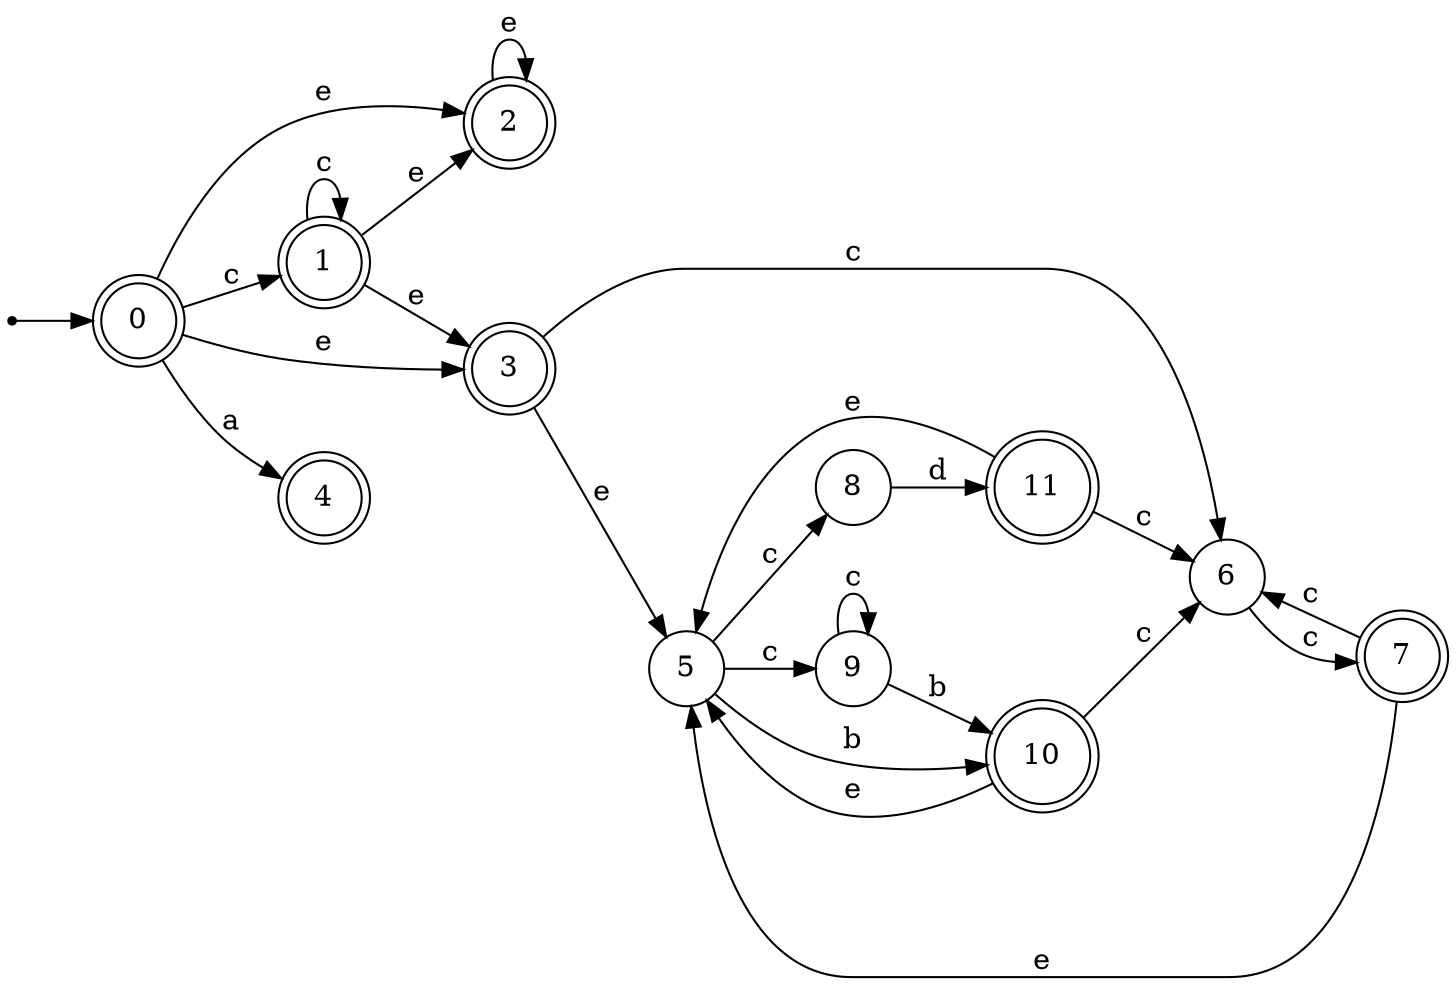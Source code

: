 digraph finite_state_machine {
rankdir=LR;
size="20,20";
node [shape = point]; "dummy0"
node [shape = doublecircle]; "0";"dummy0" -> "0";
node [shape = doublecircle]; "1";node [shape = doublecircle]; "2";node [shape = doublecircle]; "3";node [shape = doublecircle]; "4";node [shape = circle]; "5";
node [shape = circle]; "6";
node [shape = doublecircle]; "7";node [shape = circle]; "8";
node [shape = circle]; "9";
node [shape = doublecircle]; "10";node [shape = doublecircle]; "11";"0" -> "1" [label = "c"];
 "0" -> "2" [label = "e"];
 "0" -> "3" [label = "e"];
 "0" -> "4" [label = "a"];
 "3" -> "5" [label = "e"];
 "3" -> "6" [label = "c"];
 "6" -> "7" [label = "c"];
 "7" -> "6" [label = "c"];
 "7" -> "5" [label = "e"];
 "5" -> "8" [label = "c"];
 "5" -> "9" [label = "c"];
 "5" -> "10" [label = "b"];
 "10" -> "5" [label = "e"];
 "10" -> "6" [label = "c"];
 "9" -> "9" [label = "c"];
 "9" -> "10" [label = "b"];
 "8" -> "11" [label = "d"];
 "11" -> "5" [label = "e"];
 "11" -> "6" [label = "c"];
 "2" -> "2" [label = "e"];
 "1" -> "1" [label = "c"];
 "1" -> "2" [label = "e"];
 "1" -> "3" [label = "e"];
 }
